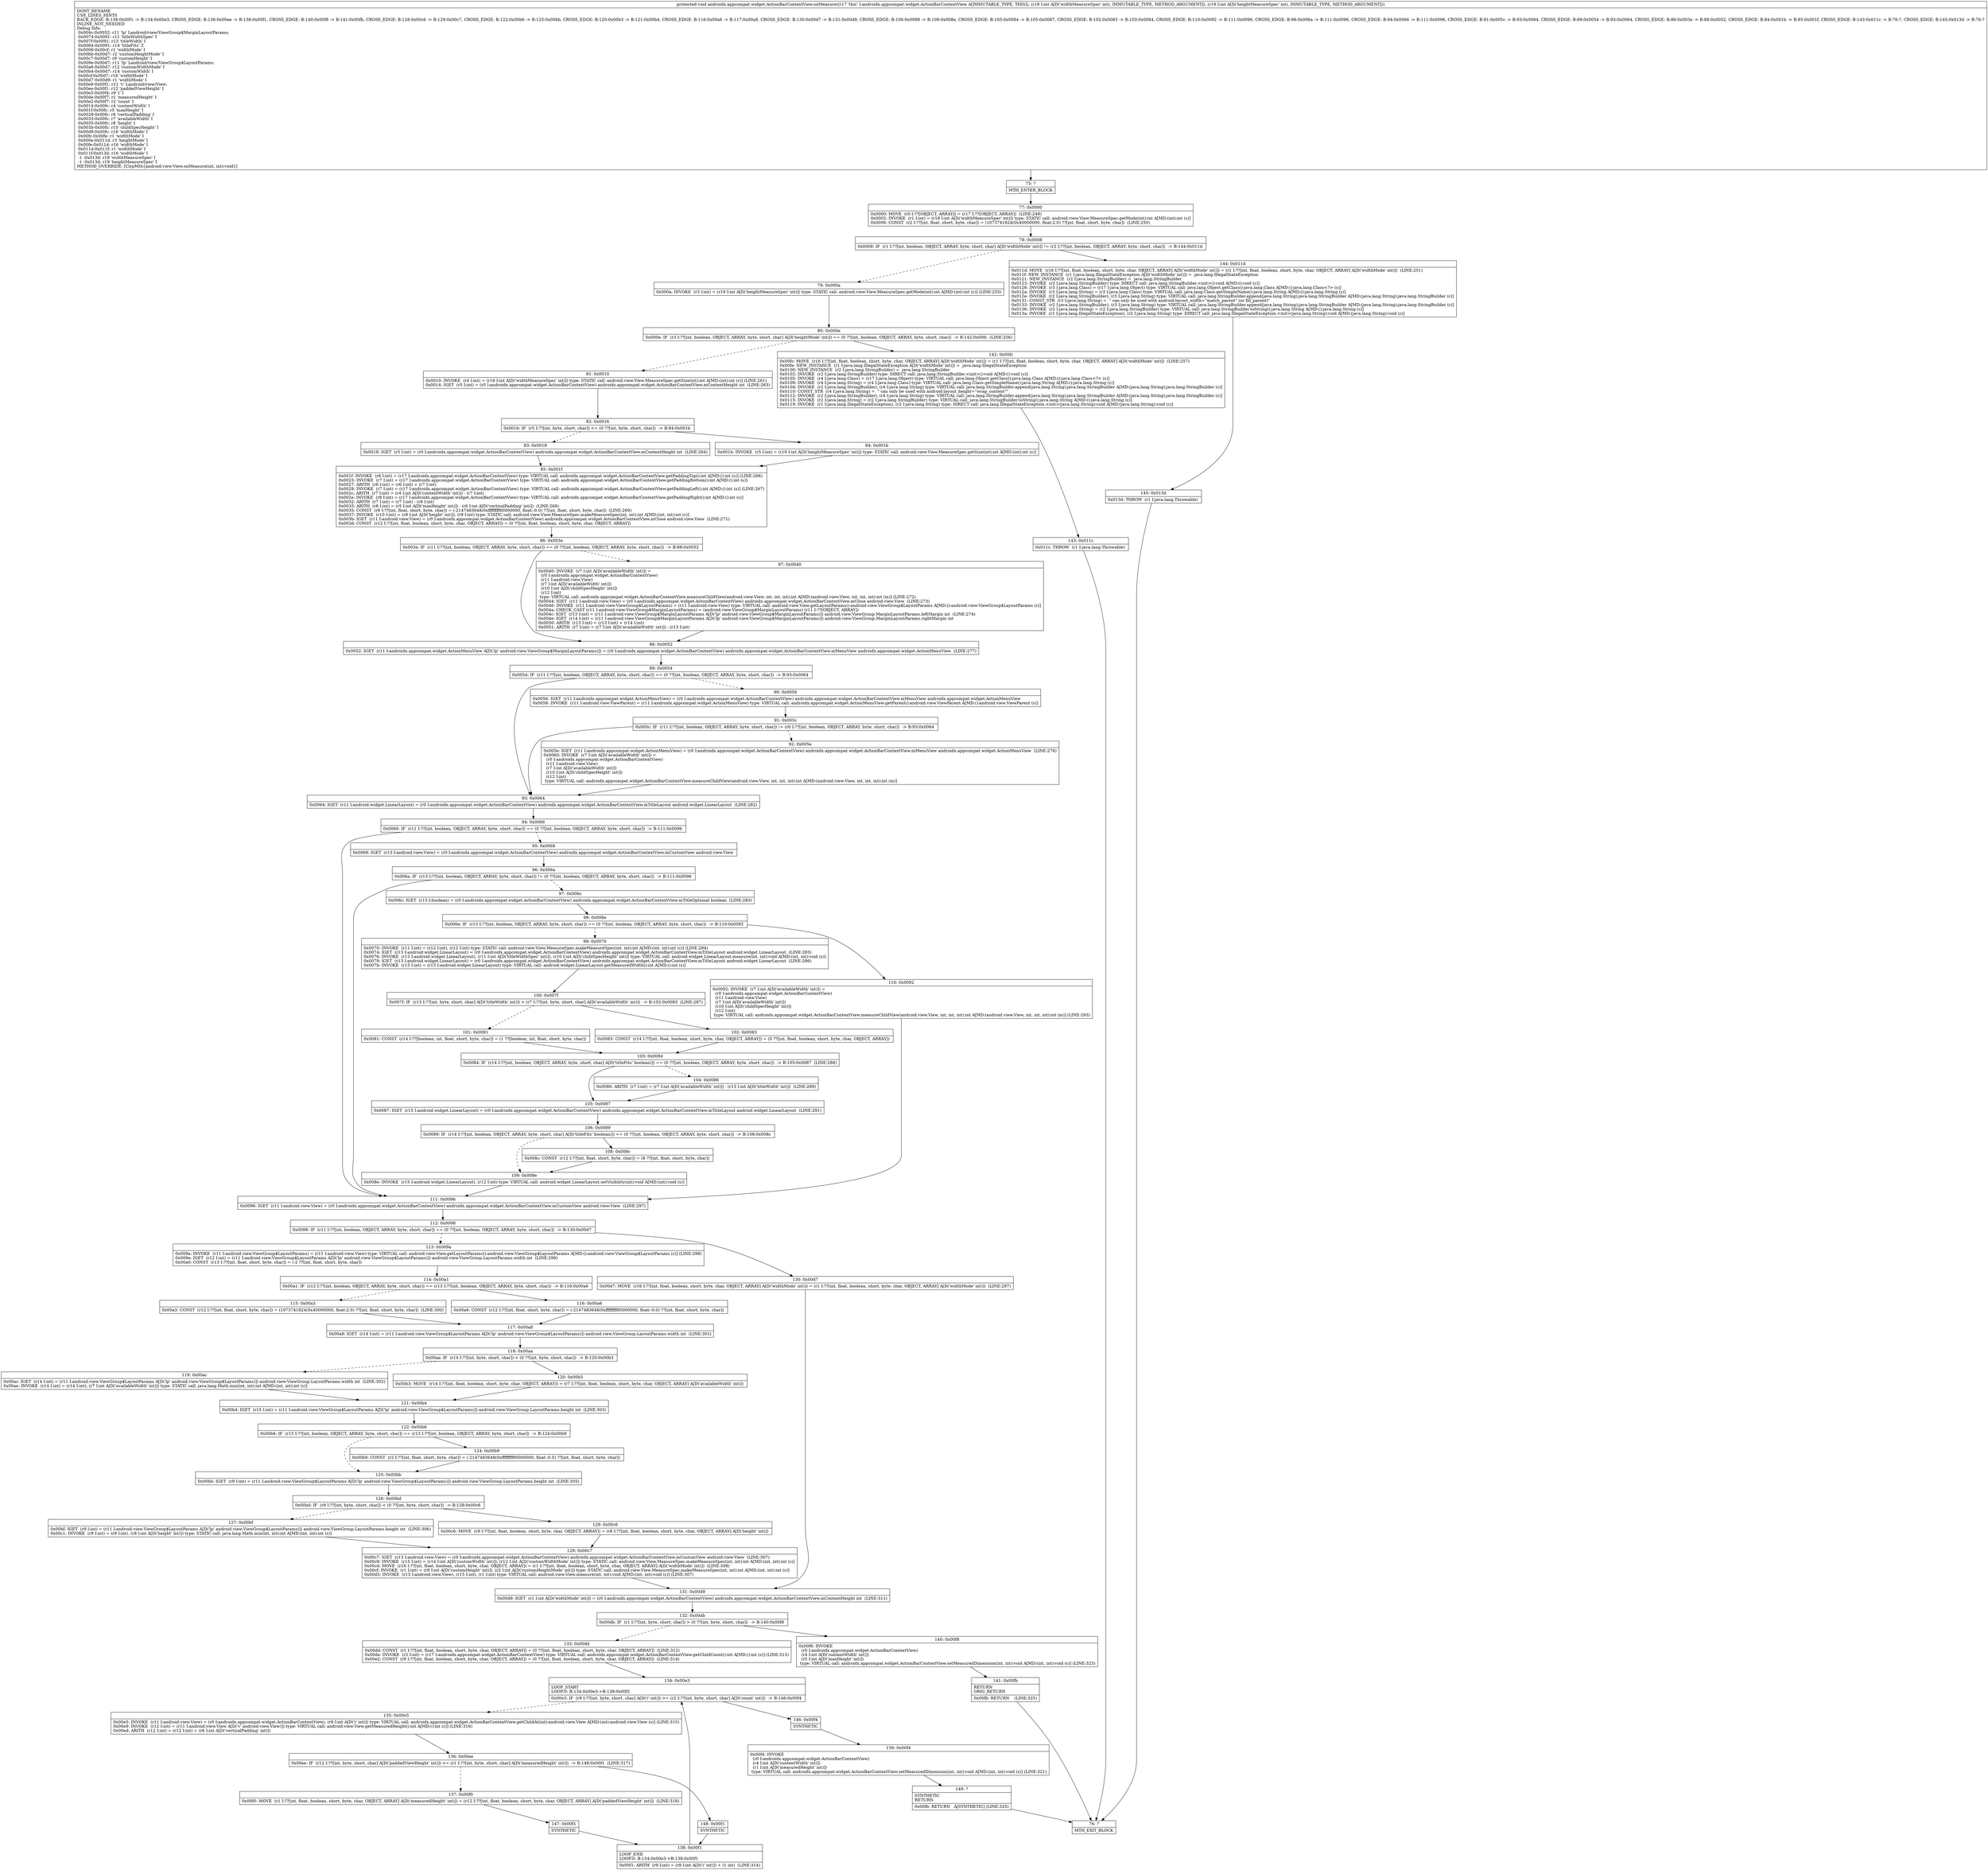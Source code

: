 digraph "CFG forandroidx.appcompat.widget.ActionBarContextView.onMeasure(II)V" {
Node_75 [shape=record,label="{75\:\ ?|MTH_ENTER_BLOCK\l}"];
Node_77 [shape=record,label="{77\:\ 0x0000|0x0000: MOVE  (r0 I:??[OBJECT, ARRAY]) = (r17 I:??[OBJECT, ARRAY])  (LINE:249)\l0x0002: INVOKE  (r1 I:int) = (r18 I:int A[D('widthMeasureSpec' int)]) type: STATIC call: android.view.View.MeasureSpec.getMode(int):int A[MD:(int):int (c)]\l0x0006: CONST  (r2 I:??[int, float, short, byte, char]) = (1073741824(0x40000000, float:2.0) ??[int, float, short, byte, char])  (LINE:250)\l}"];
Node_78 [shape=record,label="{78\:\ 0x0008|0x0008: IF  (r1 I:??[int, boolean, OBJECT, ARRAY, byte, short, char] A[D('widthMode' int)]) != (r2 I:??[int, boolean, OBJECT, ARRAY, byte, short, char])  \-\> B:144:0x011d \l}"];
Node_79 [shape=record,label="{79\:\ 0x000a|0x000a: INVOKE  (r3 I:int) = (r19 I:int A[D('heightMeasureSpec' int)]) type: STATIC call: android.view.View.MeasureSpec.getMode(int):int A[MD:(int):int (c)] (LINE:255)\l}"];
Node_80 [shape=record,label="{80\:\ 0x000e|0x000e: IF  (r3 I:??[int, boolean, OBJECT, ARRAY, byte, short, char] A[D('heightMode' int)]) == (0 ??[int, boolean, OBJECT, ARRAY, byte, short, char])  \-\> B:142:0x00fc  (LINE:256)\l}"];
Node_81 [shape=record,label="{81\:\ 0x0010|0x0010: INVOKE  (r4 I:int) = (r18 I:int A[D('widthMeasureSpec' int)]) type: STATIC call: android.view.View.MeasureSpec.getSize(int):int A[MD:(int):int (c)] (LINE:261)\l0x0014: IGET  (r5 I:int) = (r0 I:androidx.appcompat.widget.ActionBarContextView) androidx.appcompat.widget.ActionBarContextView.mContentHeight int  (LINE:263)\l}"];
Node_82 [shape=record,label="{82\:\ 0x0016|0x0016: IF  (r5 I:??[int, byte, short, char]) \<= (0 ??[int, byte, short, char])  \-\> B:84:0x001b \l}"];
Node_83 [shape=record,label="{83\:\ 0x0018|0x0018: IGET  (r5 I:int) = (r0 I:androidx.appcompat.widget.ActionBarContextView) androidx.appcompat.widget.ActionBarContextView.mContentHeight int  (LINE:264)\l}"];
Node_85 [shape=record,label="{85\:\ 0x001f|0x001f: INVOKE  (r6 I:int) = (r17 I:androidx.appcompat.widget.ActionBarContextView) type: VIRTUAL call: androidx.appcompat.widget.ActionBarContextView.getPaddingTop():int A[MD:():int (s)] (LINE:266)\l0x0023: INVOKE  (r7 I:int) = (r17 I:androidx.appcompat.widget.ActionBarContextView) type: VIRTUAL call: androidx.appcompat.widget.ActionBarContextView.getPaddingBottom():int A[MD:():int (s)]\l0x0027: ARITH  (r6 I:int) = (r6 I:int) + (r7 I:int) \l0x0028: INVOKE  (r7 I:int) = (r17 I:androidx.appcompat.widget.ActionBarContextView) type: VIRTUAL call: androidx.appcompat.widget.ActionBarContextView.getPaddingLeft():int A[MD:():int (s)] (LINE:267)\l0x002c: ARITH  (r7 I:int) = (r4 I:int A[D('contentWidth' int)]) \- (r7 I:int) \l0x002e: INVOKE  (r8 I:int) = (r17 I:androidx.appcompat.widget.ActionBarContextView) type: VIRTUAL call: androidx.appcompat.widget.ActionBarContextView.getPaddingRight():int A[MD:():int (s)]\l0x0032: ARITH  (r7 I:int) = (r7 I:int) \- (r8 I:int) \l0x0033: ARITH  (r8 I:int) = (r5 I:int A[D('maxHeight' int)]) \- (r6 I:int A[D('verticalPadding' int)])  (LINE:268)\l0x0035: CONST  (r9 I:??[int, float, short, byte, char]) = (\-2147483648(0xffffffff80000000, float:\-0.0) ??[int, float, short, byte, char])  (LINE:269)\l0x0037: INVOKE  (r10 I:int) = (r8 I:int A[D('height' int)]), (r9 I:int) type: STATIC call: android.view.View.MeasureSpec.makeMeasureSpec(int, int):int A[MD:(int, int):int (c)]\l0x003b: IGET  (r11 I:android.view.View) = (r0 I:androidx.appcompat.widget.ActionBarContextView) androidx.appcompat.widget.ActionBarContextView.mClose android.view.View  (LINE:271)\l0x003d: CONST  (r12 I:??[int, float, boolean, short, byte, char, OBJECT, ARRAY]) = (0 ??[int, float, boolean, short, byte, char, OBJECT, ARRAY]) \l}"];
Node_86 [shape=record,label="{86\:\ 0x003e|0x003e: IF  (r11 I:??[int, boolean, OBJECT, ARRAY, byte, short, char]) == (0 ??[int, boolean, OBJECT, ARRAY, byte, short, char])  \-\> B:88:0x0052 \l}"];
Node_87 [shape=record,label="{87\:\ 0x0040|0x0040: INVOKE  (r7 I:int A[D('availableWidth' int)]) = \l  (r0 I:androidx.appcompat.widget.ActionBarContextView)\l  (r11 I:android.view.View)\l  (r7 I:int A[D('availableWidth' int)])\l  (r10 I:int A[D('childSpecHeight' int)])\l  (r12 I:int)\l type: VIRTUAL call: androidx.appcompat.widget.ActionBarContextView.measureChildView(android.view.View, int, int, int):int A[MD:(android.view.View, int, int, int):int (m)] (LINE:272)\l0x0044: IGET  (r11 I:android.view.View) = (r0 I:androidx.appcompat.widget.ActionBarContextView) androidx.appcompat.widget.ActionBarContextView.mClose android.view.View  (LINE:273)\l0x0046: INVOKE  (r11 I:android.view.ViewGroup$LayoutParams) = (r11 I:android.view.View) type: VIRTUAL call: android.view.View.getLayoutParams():android.view.ViewGroup$LayoutParams A[MD:():android.view.ViewGroup$LayoutParams (c)]\l0x004a: CHECK_CAST (r11 I:android.view.ViewGroup$MarginLayoutParams) = (android.view.ViewGroup$MarginLayoutParams) (r11 I:??[OBJECT, ARRAY]) \l0x004c: IGET  (r13 I:int) = (r11 I:android.view.ViewGroup$MarginLayoutParams A[D('lp' android.view.ViewGroup$MarginLayoutParams)]) android.view.ViewGroup.MarginLayoutParams.leftMargin int  (LINE:274)\l0x004e: IGET  (r14 I:int) = (r11 I:android.view.ViewGroup$MarginLayoutParams A[D('lp' android.view.ViewGroup$MarginLayoutParams)]) android.view.ViewGroup.MarginLayoutParams.rightMargin int \l0x0050: ARITH  (r13 I:int) = (r13 I:int) + (r14 I:int) \l0x0051: ARITH  (r7 I:int) = (r7 I:int A[D('availableWidth' int)]) \- (r13 I:int) \l}"];
Node_88 [shape=record,label="{88\:\ 0x0052|0x0052: IGET  (r11 I:androidx.appcompat.widget.ActionMenuView A[D('lp' android.view.ViewGroup$MarginLayoutParams)]) = (r0 I:androidx.appcompat.widget.ActionBarContextView) androidx.appcompat.widget.ActionBarContextView.mMenuView androidx.appcompat.widget.ActionMenuView  (LINE:277)\l}"];
Node_89 [shape=record,label="{89\:\ 0x0054|0x0054: IF  (r11 I:??[int, boolean, OBJECT, ARRAY, byte, short, char]) == (0 ??[int, boolean, OBJECT, ARRAY, byte, short, char])  \-\> B:93:0x0064 \l}"];
Node_90 [shape=record,label="{90\:\ 0x0056|0x0056: IGET  (r11 I:androidx.appcompat.widget.ActionMenuView) = (r0 I:androidx.appcompat.widget.ActionBarContextView) androidx.appcompat.widget.ActionBarContextView.mMenuView androidx.appcompat.widget.ActionMenuView \l0x0058: INVOKE  (r11 I:android.view.ViewParent) = (r11 I:androidx.appcompat.widget.ActionMenuView) type: VIRTUAL call: androidx.appcompat.widget.ActionMenuView.getParent():android.view.ViewParent A[MD:():android.view.ViewParent (s)]\l}"];
Node_91 [shape=record,label="{91\:\ 0x005c|0x005c: IF  (r11 I:??[int, boolean, OBJECT, ARRAY, byte, short, char]) != (r0 I:??[int, boolean, OBJECT, ARRAY, byte, short, char])  \-\> B:93:0x0064 \l}"];
Node_92 [shape=record,label="{92\:\ 0x005e|0x005e: IGET  (r11 I:androidx.appcompat.widget.ActionMenuView) = (r0 I:androidx.appcompat.widget.ActionBarContextView) androidx.appcompat.widget.ActionBarContextView.mMenuView androidx.appcompat.widget.ActionMenuView  (LINE:278)\l0x0060: INVOKE  (r7 I:int A[D('availableWidth' int)]) = \l  (r0 I:androidx.appcompat.widget.ActionBarContextView)\l  (r11 I:android.view.View)\l  (r7 I:int A[D('availableWidth' int)])\l  (r10 I:int A[D('childSpecHeight' int)])\l  (r12 I:int)\l type: VIRTUAL call: androidx.appcompat.widget.ActionBarContextView.measureChildView(android.view.View, int, int, int):int A[MD:(android.view.View, int, int, int):int (m)]\l}"];
Node_93 [shape=record,label="{93\:\ 0x0064|0x0064: IGET  (r11 I:android.widget.LinearLayout) = (r0 I:androidx.appcompat.widget.ActionBarContextView) androidx.appcompat.widget.ActionBarContextView.mTitleLayout android.widget.LinearLayout  (LINE:282)\l}"];
Node_94 [shape=record,label="{94\:\ 0x0066|0x0066: IF  (r11 I:??[int, boolean, OBJECT, ARRAY, byte, short, char]) == (0 ??[int, boolean, OBJECT, ARRAY, byte, short, char])  \-\> B:111:0x0096 \l}"];
Node_95 [shape=record,label="{95\:\ 0x0068|0x0068: IGET  (r13 I:android.view.View) = (r0 I:androidx.appcompat.widget.ActionBarContextView) androidx.appcompat.widget.ActionBarContextView.mCustomView android.view.View \l}"];
Node_96 [shape=record,label="{96\:\ 0x006a|0x006a: IF  (r13 I:??[int, boolean, OBJECT, ARRAY, byte, short, char]) != (0 ??[int, boolean, OBJECT, ARRAY, byte, short, char])  \-\> B:111:0x0096 \l}"];
Node_97 [shape=record,label="{97\:\ 0x006c|0x006c: IGET  (r13 I:boolean) = (r0 I:androidx.appcompat.widget.ActionBarContextView) androidx.appcompat.widget.ActionBarContextView.mTitleOptional boolean  (LINE:283)\l}"];
Node_98 [shape=record,label="{98\:\ 0x006e|0x006e: IF  (r13 I:??[int, boolean, OBJECT, ARRAY, byte, short, char]) == (0 ??[int, boolean, OBJECT, ARRAY, byte, short, char])  \-\> B:110:0x0092 \l}"];
Node_99 [shape=record,label="{99\:\ 0x0070|0x0070: INVOKE  (r11 I:int) = (r12 I:int), (r12 I:int) type: STATIC call: android.view.View.MeasureSpec.makeMeasureSpec(int, int):int A[MD:(int, int):int (c)] (LINE:284)\l0x0074: IGET  (r13 I:android.widget.LinearLayout) = (r0 I:androidx.appcompat.widget.ActionBarContextView) androidx.appcompat.widget.ActionBarContextView.mTitleLayout android.widget.LinearLayout  (LINE:285)\l0x0076: INVOKE  (r13 I:android.widget.LinearLayout), (r11 I:int A[D('titleWidthSpec' int)]), (r10 I:int A[D('childSpecHeight' int)]) type: VIRTUAL call: android.widget.LinearLayout.measure(int, int):void A[MD:(int, int):void (s)]\l0x0079: IGET  (r13 I:android.widget.LinearLayout) = (r0 I:androidx.appcompat.widget.ActionBarContextView) androidx.appcompat.widget.ActionBarContextView.mTitleLayout android.widget.LinearLayout  (LINE:286)\l0x007b: INVOKE  (r13 I:int) = (r13 I:android.widget.LinearLayout) type: VIRTUAL call: android.widget.LinearLayout.getMeasuredWidth():int A[MD:():int (s)]\l}"];
Node_100 [shape=record,label="{100\:\ 0x007f|0x007f: IF  (r13 I:??[int, byte, short, char] A[D('titleWidth' int)]) \> (r7 I:??[int, byte, short, char] A[D('availableWidth' int)])  \-\> B:102:0x0083  (LINE:287)\l}"];
Node_101 [shape=record,label="{101\:\ 0x0081|0x0081: CONST  (r14 I:??[boolean, int, float, short, byte, char]) = (1 ??[boolean, int, float, short, byte, char]) \l}"];
Node_103 [shape=record,label="{103\:\ 0x0084|0x0084: IF  (r14 I:??[int, boolean, OBJECT, ARRAY, byte, short, char] A[D('titleFits' boolean)]) == (0 ??[int, boolean, OBJECT, ARRAY, byte, short, char])  \-\> B:105:0x0087  (LINE:288)\l}"];
Node_104 [shape=record,label="{104\:\ 0x0086|0x0086: ARITH  (r7 I:int) = (r7 I:int A[D('availableWidth' int)]) \- (r13 I:int A[D('titleWidth' int)])  (LINE:289)\l}"];
Node_105 [shape=record,label="{105\:\ 0x0087|0x0087: IGET  (r15 I:android.widget.LinearLayout) = (r0 I:androidx.appcompat.widget.ActionBarContextView) androidx.appcompat.widget.ActionBarContextView.mTitleLayout android.widget.LinearLayout  (LINE:291)\l}"];
Node_106 [shape=record,label="{106\:\ 0x0089|0x0089: IF  (r14 I:??[int, boolean, OBJECT, ARRAY, byte, short, char] A[D('titleFits' boolean)]) == (0 ??[int, boolean, OBJECT, ARRAY, byte, short, char])  \-\> B:108:0x008c \l}"];
Node_108 [shape=record,label="{108\:\ 0x008c|0x008c: CONST  (r12 I:??[int, float, short, byte, char]) = (8 ??[int, float, short, byte, char]) \l}"];
Node_109 [shape=record,label="{109\:\ 0x008e|0x008e: INVOKE  (r15 I:android.widget.LinearLayout), (r12 I:int) type: VIRTUAL call: android.widget.LinearLayout.setVisibility(int):void A[MD:(int):void (s)]\l}"];
Node_102 [shape=record,label="{102\:\ 0x0083|0x0083: CONST  (r14 I:??[int, float, boolean, short, byte, char, OBJECT, ARRAY]) = (0 ??[int, float, boolean, short, byte, char, OBJECT, ARRAY]) \l}"];
Node_110 [shape=record,label="{110\:\ 0x0092|0x0092: INVOKE  (r7 I:int A[D('availableWidth' int)]) = \l  (r0 I:androidx.appcompat.widget.ActionBarContextView)\l  (r11 I:android.view.View)\l  (r7 I:int A[D('availableWidth' int)])\l  (r10 I:int A[D('childSpecHeight' int)])\l  (r12 I:int)\l type: VIRTUAL call: androidx.appcompat.widget.ActionBarContextView.measureChildView(android.view.View, int, int, int):int A[MD:(android.view.View, int, int, int):int (m)] (LINE:293)\l}"];
Node_111 [shape=record,label="{111\:\ 0x0096|0x0096: IGET  (r11 I:android.view.View) = (r0 I:androidx.appcompat.widget.ActionBarContextView) androidx.appcompat.widget.ActionBarContextView.mCustomView android.view.View  (LINE:297)\l}"];
Node_112 [shape=record,label="{112\:\ 0x0098|0x0098: IF  (r11 I:??[int, boolean, OBJECT, ARRAY, byte, short, char]) == (0 ??[int, boolean, OBJECT, ARRAY, byte, short, char])  \-\> B:130:0x00d7 \l}"];
Node_113 [shape=record,label="{113\:\ 0x009a|0x009a: INVOKE  (r11 I:android.view.ViewGroup$LayoutParams) = (r11 I:android.view.View) type: VIRTUAL call: android.view.View.getLayoutParams():android.view.ViewGroup$LayoutParams A[MD:():android.view.ViewGroup$LayoutParams (c)] (LINE:298)\l0x009e: IGET  (r12 I:int) = (r11 I:android.view.ViewGroup$LayoutParams A[D('lp' android.view.ViewGroup$LayoutParams)]) android.view.ViewGroup.LayoutParams.width int  (LINE:299)\l0x00a0: CONST  (r13 I:??[int, float, short, byte, char]) = (\-2 ??[int, float, short, byte, char]) \l}"];
Node_114 [shape=record,label="{114\:\ 0x00a1|0x00a1: IF  (r12 I:??[int, boolean, OBJECT, ARRAY, byte, short, char]) == (r13 I:??[int, boolean, OBJECT, ARRAY, byte, short, char])  \-\> B:116:0x00a6 \l}"];
Node_115 [shape=record,label="{115\:\ 0x00a3|0x00a3: CONST  (r12 I:??[int, float, short, byte, char]) = (1073741824(0x40000000, float:2.0) ??[int, float, short, byte, char])  (LINE:300)\l}"];
Node_117 [shape=record,label="{117\:\ 0x00a8|0x00a8: IGET  (r14 I:int) = (r11 I:android.view.ViewGroup$LayoutParams A[D('lp' android.view.ViewGroup$LayoutParams)]) android.view.ViewGroup.LayoutParams.width int  (LINE:301)\l}"];
Node_118 [shape=record,label="{118\:\ 0x00aa|0x00aa: IF  (r14 I:??[int, byte, short, char]) \< (0 ??[int, byte, short, char])  \-\> B:120:0x00b3 \l}"];
Node_119 [shape=record,label="{119\:\ 0x00ac|0x00ac: IGET  (r14 I:int) = (r11 I:android.view.ViewGroup$LayoutParams A[D('lp' android.view.ViewGroup$LayoutParams)]) android.view.ViewGroup.LayoutParams.width int  (LINE:302)\l0x00ae: INVOKE  (r14 I:int) = (r14 I:int), (r7 I:int A[D('availableWidth' int)]) type: STATIC call: java.lang.Math.min(int, int):int A[MD:(int, int):int (c)]\l}"];
Node_121 [shape=record,label="{121\:\ 0x00b4|0x00b4: IGET  (r15 I:int) = (r11 I:android.view.ViewGroup$LayoutParams A[D('lp' android.view.ViewGroup$LayoutParams)]) android.view.ViewGroup.LayoutParams.height int  (LINE:303)\l}"];
Node_122 [shape=record,label="{122\:\ 0x00b6|0x00b6: IF  (r15 I:??[int, boolean, OBJECT, ARRAY, byte, short, char]) == (r13 I:??[int, boolean, OBJECT, ARRAY, byte, short, char])  \-\> B:124:0x00b9 \l}"];
Node_124 [shape=record,label="{124\:\ 0x00b9|0x00b9: CONST  (r2 I:??[int, float, short, byte, char]) = (\-2147483648(0xffffffff80000000, float:\-0.0) ??[int, float, short, byte, char]) \l}"];
Node_125 [shape=record,label="{125\:\ 0x00bb|0x00bb: IGET  (r9 I:int) = (r11 I:android.view.ViewGroup$LayoutParams A[D('lp' android.view.ViewGroup$LayoutParams)]) android.view.ViewGroup.LayoutParams.height int  (LINE:305)\l}"];
Node_126 [shape=record,label="{126\:\ 0x00bd|0x00bd: IF  (r9 I:??[int, byte, short, char]) \< (0 ??[int, byte, short, char])  \-\> B:128:0x00c6 \l}"];
Node_127 [shape=record,label="{127\:\ 0x00bf|0x00bf: IGET  (r9 I:int) = (r11 I:android.view.ViewGroup$LayoutParams A[D('lp' android.view.ViewGroup$LayoutParams)]) android.view.ViewGroup.LayoutParams.height int  (LINE:306)\l0x00c1: INVOKE  (r9 I:int) = (r9 I:int), (r8 I:int A[D('height' int)]) type: STATIC call: java.lang.Math.min(int, int):int A[MD:(int, int):int (c)]\l}"];
Node_129 [shape=record,label="{129\:\ 0x00c7|0x00c7: IGET  (r13 I:android.view.View) = (r0 I:androidx.appcompat.widget.ActionBarContextView) androidx.appcompat.widget.ActionBarContextView.mCustomView android.view.View  (LINE:307)\l0x00c9: INVOKE  (r15 I:int) = (r14 I:int A[D('customWidth' int)]), (r12 I:int A[D('customWidthMode' int)]) type: STATIC call: android.view.View.MeasureSpec.makeMeasureSpec(int, int):int A[MD:(int, int):int (c)]\l0x00cd: MOVE  (r16 I:??[int, float, boolean, short, byte, char, OBJECT, ARRAY]) = (r1 I:??[int, float, boolean, short, byte, char, OBJECT, ARRAY] A[D('widthMode' int)])  (LINE:308)\l0x00cf: INVOKE  (r1 I:int) = (r9 I:int A[D('customHeight' int)]), (r2 I:int A[D('customHeightMode' int)]) type: STATIC call: android.view.View.MeasureSpec.makeMeasureSpec(int, int):int A[MD:(int, int):int (c)]\l0x00d3: INVOKE  (r13 I:android.view.View), (r15 I:int), (r1 I:int) type: VIRTUAL call: android.view.View.measure(int, int):void A[MD:(int, int):void (c)] (LINE:307)\l}"];
Node_131 [shape=record,label="{131\:\ 0x00d9|0x00d9: IGET  (r1 I:int A[D('widthMode' int)]) = (r0 I:androidx.appcompat.widget.ActionBarContextView) androidx.appcompat.widget.ActionBarContextView.mContentHeight int  (LINE:311)\l}"];
Node_132 [shape=record,label="{132\:\ 0x00db|0x00db: IF  (r1 I:??[int, byte, short, char]) \> (0 ??[int, byte, short, char])  \-\> B:140:0x00f8 \l}"];
Node_133 [shape=record,label="{133\:\ 0x00dd|0x00dd: CONST  (r1 I:??[int, float, boolean, short, byte, char, OBJECT, ARRAY]) = (0 ??[int, float, boolean, short, byte, char, OBJECT, ARRAY])  (LINE:312)\l0x00de: INVOKE  (r2 I:int) = (r17 I:androidx.appcompat.widget.ActionBarContextView) type: VIRTUAL call: androidx.appcompat.widget.ActionBarContextView.getChildCount():int A[MD:():int (s)] (LINE:313)\l0x00e2: CONST  (r9 I:??[int, float, boolean, short, byte, char, OBJECT, ARRAY]) = (0 ??[int, float, boolean, short, byte, char, OBJECT, ARRAY])  (LINE:314)\l}"];
Node_134 [shape=record,label="{134\:\ 0x00e3|LOOP_START\lLOOP:0: B:134:0x00e3\-\>B:138:0x00f1\l|0x00e3: IF  (r9 I:??[int, byte, short, char] A[D('i' int)]) \>= (r2 I:??[int, byte, short, char] A[D('count' int)])  \-\> B:146:0x00f4 \l}"];
Node_135 [shape=record,label="{135\:\ 0x00e5|0x00e5: INVOKE  (r11 I:android.view.View) = (r0 I:androidx.appcompat.widget.ActionBarContextView), (r9 I:int A[D('i' int)]) type: VIRTUAL call: androidx.appcompat.widget.ActionBarContextView.getChildAt(int):android.view.View A[MD:(int):android.view.View (s)] (LINE:315)\l0x00e9: INVOKE  (r12 I:int) = (r11 I:android.view.View A[D('v' android.view.View)]) type: VIRTUAL call: android.view.View.getMeasuredHeight():int A[MD:():int (c)] (LINE:316)\l0x00ed: ARITH  (r12 I:int) = (r12 I:int) + (r6 I:int A[D('verticalPadding' int)]) \l}"];
Node_136 [shape=record,label="{136\:\ 0x00ee|0x00ee: IF  (r12 I:??[int, byte, short, char] A[D('paddedViewHeight' int)]) \<= (r1 I:??[int, byte, short, char] A[D('measuredHeight' int)])  \-\> B:148:0x00f1  (LINE:317)\l}"];
Node_137 [shape=record,label="{137\:\ 0x00f0|0x00f0: MOVE  (r1 I:??[int, float, boolean, short, byte, char, OBJECT, ARRAY] A[D('measuredHeight' int)]) = (r12 I:??[int, float, boolean, short, byte, char, OBJECT, ARRAY] A[D('paddedViewHeight' int)])  (LINE:318)\l}"];
Node_147 [shape=record,label="{147\:\ 0x00f1|SYNTHETIC\l}"];
Node_138 [shape=record,label="{138\:\ 0x00f1|LOOP_END\lLOOP:0: B:134:0x00e3\-\>B:138:0x00f1\l|0x00f1: ARITH  (r9 I:int) = (r9 I:int A[D('i' int)]) + (1 int)  (LINE:314)\l}"];
Node_148 [shape=record,label="{148\:\ 0x00f1|SYNTHETIC\l}"];
Node_146 [shape=record,label="{146\:\ 0x00f4|SYNTHETIC\l}"];
Node_139 [shape=record,label="{139\:\ 0x00f4|0x00f4: INVOKE  \l  (r0 I:androidx.appcompat.widget.ActionBarContextView)\l  (r4 I:int A[D('contentWidth' int)])\l  (r1 I:int A[D('measuredHeight' int)])\l type: VIRTUAL call: androidx.appcompat.widget.ActionBarContextView.setMeasuredDimension(int, int):void A[MD:(int, int):void (s)] (LINE:321)\l}"];
Node_149 [shape=record,label="{149\:\ ?|SYNTHETIC\lRETURN\l|0x00fb: RETURN   A[SYNTHETIC] (LINE:325)\l}"];
Node_76 [shape=record,label="{76\:\ ?|MTH_EXIT_BLOCK\l}"];
Node_140 [shape=record,label="{140\:\ 0x00f8|0x00f8: INVOKE  \l  (r0 I:androidx.appcompat.widget.ActionBarContextView)\l  (r4 I:int A[D('contentWidth' int)])\l  (r5 I:int A[D('maxHeight' int)])\l type: VIRTUAL call: androidx.appcompat.widget.ActionBarContextView.setMeasuredDimension(int, int):void A[MD:(int, int):void (s)] (LINE:323)\l}"];
Node_141 [shape=record,label="{141\:\ 0x00fb|RETURN\lORIG_RETURN\l|0x00fb: RETURN    (LINE:325)\l}"];
Node_128 [shape=record,label="{128\:\ 0x00c6|0x00c6: MOVE  (r9 I:??[int, float, boolean, short, byte, char, OBJECT, ARRAY]) = (r8 I:??[int, float, boolean, short, byte, char, OBJECT, ARRAY] A[D('height' int)]) \l}"];
Node_120 [shape=record,label="{120\:\ 0x00b3|0x00b3: MOVE  (r14 I:??[int, float, boolean, short, byte, char, OBJECT, ARRAY]) = (r7 I:??[int, float, boolean, short, byte, char, OBJECT, ARRAY] A[D('availableWidth' int)]) \l}"];
Node_116 [shape=record,label="{116\:\ 0x00a6|0x00a6: CONST  (r12 I:??[int, float, short, byte, char]) = (\-2147483648(0xffffffff80000000, float:\-0.0) ??[int, float, short, byte, char]) \l}"];
Node_130 [shape=record,label="{130\:\ 0x00d7|0x00d7: MOVE  (r16 I:??[int, float, boolean, short, byte, char, OBJECT, ARRAY] A[D('widthMode' int)]) = (r1 I:??[int, float, boolean, short, byte, char, OBJECT, ARRAY] A[D('widthMode' int)])  (LINE:297)\l}"];
Node_84 [shape=record,label="{84\:\ 0x001b|0x001b: INVOKE  (r5 I:int) = (r19 I:int A[D('heightMeasureSpec' int)]) type: STATIC call: android.view.View.MeasureSpec.getSize(int):int A[MD:(int):int (c)]\l}"];
Node_142 [shape=record,label="{142\:\ 0x00fc|0x00fc: MOVE  (r16 I:??[int, float, boolean, short, byte, char, OBJECT, ARRAY] A[D('widthMode' int)]) = (r1 I:??[int, float, boolean, short, byte, char, OBJECT, ARRAY] A[D('widthMode' int)])  (LINE:257)\l0x00fe: NEW_INSTANCE  (r1 I:java.lang.IllegalStateException A[D('widthMode' int)]) =  java.lang.IllegalStateException \l0x0100: NEW_INSTANCE  (r2 I:java.lang.StringBuilder) =  java.lang.StringBuilder \l0x0102: INVOKE  (r2 I:java.lang.StringBuilder) type: DIRECT call: java.lang.StringBuilder.\<init\>():void A[MD:():void (c)]\l0x0105: INVOKE  (r4 I:java.lang.Class) = (r17 I:java.lang.Object) type: VIRTUAL call: java.lang.Object.getClass():java.lang.Class A[MD:():java.lang.Class\<?\> (c)]\l0x0109: INVOKE  (r4 I:java.lang.String) = (r4 I:java.lang.Class) type: VIRTUAL call: java.lang.Class.getSimpleName():java.lang.String A[MD:():java.lang.String (c)]\l0x010d: INVOKE  (r2 I:java.lang.StringBuilder), (r4 I:java.lang.String) type: VIRTUAL call: java.lang.StringBuilder.append(java.lang.String):java.lang.StringBuilder A[MD:(java.lang.String):java.lang.StringBuilder (c)]\l0x0110: CONST_STR  (r4 I:java.lang.String) =  \" can only be used with android:layout_height=\"wrap_content\"\" \l0x0112: INVOKE  (r2 I:java.lang.StringBuilder), (r4 I:java.lang.String) type: VIRTUAL call: java.lang.StringBuilder.append(java.lang.String):java.lang.StringBuilder A[MD:(java.lang.String):java.lang.StringBuilder (c)]\l0x0115: INVOKE  (r2 I:java.lang.String) = (r2 I:java.lang.StringBuilder) type: VIRTUAL call: java.lang.StringBuilder.toString():java.lang.String A[MD:():java.lang.String (c)]\l0x0119: INVOKE  (r1 I:java.lang.IllegalStateException), (r2 I:java.lang.String) type: DIRECT call: java.lang.IllegalStateException.\<init\>(java.lang.String):void A[MD:(java.lang.String):void (c)]\l}"];
Node_143 [shape=record,label="{143\:\ 0x011c|0x011c: THROW  (r1 I:java.lang.Throwable) \l}"];
Node_144 [shape=record,label="{144\:\ 0x011d|0x011d: MOVE  (r16 I:??[int, float, boolean, short, byte, char, OBJECT, ARRAY] A[D('widthMode' int)]) = (r1 I:??[int, float, boolean, short, byte, char, OBJECT, ARRAY] A[D('widthMode' int)])  (LINE:251)\l0x011f: NEW_INSTANCE  (r1 I:java.lang.IllegalStateException A[D('widthMode' int)]) =  java.lang.IllegalStateException \l0x0121: NEW_INSTANCE  (r2 I:java.lang.StringBuilder) =  java.lang.StringBuilder \l0x0123: INVOKE  (r2 I:java.lang.StringBuilder) type: DIRECT call: java.lang.StringBuilder.\<init\>():void A[MD:():void (c)]\l0x0126: INVOKE  (r3 I:java.lang.Class) = (r17 I:java.lang.Object) type: VIRTUAL call: java.lang.Object.getClass():java.lang.Class A[MD:():java.lang.Class\<?\> (c)]\l0x012a: INVOKE  (r3 I:java.lang.String) = (r3 I:java.lang.Class) type: VIRTUAL call: java.lang.Class.getSimpleName():java.lang.String A[MD:():java.lang.String (c)]\l0x012e: INVOKE  (r2 I:java.lang.StringBuilder), (r3 I:java.lang.String) type: VIRTUAL call: java.lang.StringBuilder.append(java.lang.String):java.lang.StringBuilder A[MD:(java.lang.String):java.lang.StringBuilder (c)]\l0x0131: CONST_STR  (r3 I:java.lang.String) =  \" can only be used with android:layout_width=\"match_parent\" (or fill_parent)\" \l0x0133: INVOKE  (r2 I:java.lang.StringBuilder), (r3 I:java.lang.String) type: VIRTUAL call: java.lang.StringBuilder.append(java.lang.String):java.lang.StringBuilder A[MD:(java.lang.String):java.lang.StringBuilder (c)]\l0x0136: INVOKE  (r2 I:java.lang.String) = (r2 I:java.lang.StringBuilder) type: VIRTUAL call: java.lang.StringBuilder.toString():java.lang.String A[MD:():java.lang.String (c)]\l0x013a: INVOKE  (r1 I:java.lang.IllegalStateException), (r2 I:java.lang.String) type: DIRECT call: java.lang.IllegalStateException.\<init\>(java.lang.String):void A[MD:(java.lang.String):void (c)]\l}"];
Node_145 [shape=record,label="{145\:\ 0x013d|0x013d: THROW  (r1 I:java.lang.Throwable) \l}"];
MethodNode[shape=record,label="{protected void androidx.appcompat.widget.ActionBarContextView.onMeasure((r17 'this' I:androidx.appcompat.widget.ActionBarContextView A[IMMUTABLE_TYPE, THIS]), (r18 I:int A[D('widthMeasureSpec' int), IMMUTABLE_TYPE, METHOD_ARGUMENT]), (r19 I:int A[D('heightMeasureSpec' int), IMMUTABLE_TYPE, METHOD_ARGUMENT]))  | DONT_RENAME\lUSE_LINES_HINTS\lBACK_EDGE: B:138:0x00f1 \-\> B:134:0x00e3, CROSS_EDGE: B:136:0x00ee \-\> B:138:0x00f1, CROSS_EDGE: B:140:0x00f8 \-\> B:141:0x00fb, CROSS_EDGE: B:128:0x00c6 \-\> B:129:0x00c7, CROSS_EDGE: B:122:0x00b6 \-\> B:125:0x00bb, CROSS_EDGE: B:120:0x00b3 \-\> B:121:0x00b4, CROSS_EDGE: B:116:0x00a6 \-\> B:117:0x00a8, CROSS_EDGE: B:130:0x00d7 \-\> B:131:0x00d9, CROSS_EDGE: B:106:0x0089 \-\> B:109:0x008e, CROSS_EDGE: B:103:0x0084 \-\> B:105:0x0087, CROSS_EDGE: B:102:0x0083 \-\> B:103:0x0084, CROSS_EDGE: B:110:0x0092 \-\> B:111:0x0096, CROSS_EDGE: B:96:0x006a \-\> B:111:0x0096, CROSS_EDGE: B:94:0x0066 \-\> B:111:0x0096, CROSS_EDGE: B:91:0x005c \-\> B:93:0x0064, CROSS_EDGE: B:89:0x0054 \-\> B:93:0x0064, CROSS_EDGE: B:86:0x003e \-\> B:88:0x0052, CROSS_EDGE: B:84:0x001b \-\> B:85:0x001f, CROSS_EDGE: B:143:0x011c \-\> B:76:?, CROSS_EDGE: B:145:0x013d \-\> B:76:?\lINLINE_NOT_NEEDED\lDebug Info:\l  0x004c\-0x0052: r11 'lp' Landroid\/view\/ViewGroup$MarginLayoutParams;\l  0x0074\-0x0091: r11 'titleWidthSpec' I\l  0x007f\-0x0091: r13 'titleWidth' I\l  0x0084\-0x0091: r14 'titleFits' Z\l  0x0006\-0x00cf: r1 'widthMode' I\l  0x00bb\-0x00d7: r2 'customHeightMode' I\l  0x00c7\-0x00d7: r9 'customHeight' I\l  0x009e\-0x00d7: r11 'lp' Landroid\/view\/ViewGroup$LayoutParams;\l  0x00a8\-0x00d7: r12 'customWidthMode' I\l  0x00b4\-0x00d7: r14 'customWidth' I\l  0x00cf\-0x00d7: r16 'widthMode' I\l  0x00d7\-0x00d9: r1 'widthMode' I\l  0x00e9\-0x00f1: r11 'v' Landroid\/view\/View;\l  0x00ee\-0x00f1: r12 'paddedViewHeight' I\l  0x00e3\-0x00f4: r9 'i' I\l  0x00de\-0x00f7: r1 'measuredHeight' I\l  0x00e2\-0x00f7: r2 'count' I\l  0x0014\-0x00fc: r4 'contentWidth' I\l  0x001f\-0x00fc: r5 'maxHeight' I\l  0x0028\-0x00fc: r6 'verticalPadding' I\l  0x0033\-0x00fc: r7 'availableWidth' I\l  0x0035\-0x00fc: r8 'height' I\l  0x003b\-0x00fc: r10 'childSpecHeight' I\l  0x00d9\-0x00fc: r16 'widthMode' I\l  0x00fc\-0x00fe: r1 'widthMode' I\l  0x000e\-0x011d: r3 'heightMode' I\l  0x00fe\-0x011d: r16 'widthMode' I\l  0x011d\-0x011f: r1 'widthMode' I\l  0x011f\-0x013d: r16 'widthMode' I\l  \-1 \-0x013d: r18 'widthMeasureSpec' I\l  \-1 \-0x013d: r19 'heightMeasureSpec' I\lMETHOD_OVERRIDE: [ClspMth\{android.view.View.onMeasure(int, int):void\}]\l}"];
MethodNode -> Node_75;Node_75 -> Node_77;
Node_77 -> Node_78;
Node_78 -> Node_79[style=dashed];
Node_78 -> Node_144;
Node_79 -> Node_80;
Node_80 -> Node_81[style=dashed];
Node_80 -> Node_142;
Node_81 -> Node_82;
Node_82 -> Node_83[style=dashed];
Node_82 -> Node_84;
Node_83 -> Node_85;
Node_85 -> Node_86;
Node_86 -> Node_87[style=dashed];
Node_86 -> Node_88;
Node_87 -> Node_88;
Node_88 -> Node_89;
Node_89 -> Node_90[style=dashed];
Node_89 -> Node_93;
Node_90 -> Node_91;
Node_91 -> Node_92[style=dashed];
Node_91 -> Node_93;
Node_92 -> Node_93;
Node_93 -> Node_94;
Node_94 -> Node_95[style=dashed];
Node_94 -> Node_111;
Node_95 -> Node_96;
Node_96 -> Node_97[style=dashed];
Node_96 -> Node_111;
Node_97 -> Node_98;
Node_98 -> Node_99[style=dashed];
Node_98 -> Node_110;
Node_99 -> Node_100;
Node_100 -> Node_101[style=dashed];
Node_100 -> Node_102;
Node_101 -> Node_103;
Node_103 -> Node_104[style=dashed];
Node_103 -> Node_105;
Node_104 -> Node_105;
Node_105 -> Node_106;
Node_106 -> Node_108;
Node_106 -> Node_109[style=dashed];
Node_108 -> Node_109;
Node_109 -> Node_111;
Node_102 -> Node_103;
Node_110 -> Node_111;
Node_111 -> Node_112;
Node_112 -> Node_113[style=dashed];
Node_112 -> Node_130;
Node_113 -> Node_114;
Node_114 -> Node_115[style=dashed];
Node_114 -> Node_116;
Node_115 -> Node_117;
Node_117 -> Node_118;
Node_118 -> Node_119[style=dashed];
Node_118 -> Node_120;
Node_119 -> Node_121;
Node_121 -> Node_122;
Node_122 -> Node_124;
Node_122 -> Node_125[style=dashed];
Node_124 -> Node_125;
Node_125 -> Node_126;
Node_126 -> Node_127[style=dashed];
Node_126 -> Node_128;
Node_127 -> Node_129;
Node_129 -> Node_131;
Node_131 -> Node_132;
Node_132 -> Node_133[style=dashed];
Node_132 -> Node_140;
Node_133 -> Node_134;
Node_134 -> Node_135[style=dashed];
Node_134 -> Node_146;
Node_135 -> Node_136;
Node_136 -> Node_137[style=dashed];
Node_136 -> Node_148;
Node_137 -> Node_147;
Node_147 -> Node_138;
Node_138 -> Node_134;
Node_148 -> Node_138;
Node_146 -> Node_139;
Node_139 -> Node_149;
Node_149 -> Node_76;
Node_140 -> Node_141;
Node_141 -> Node_76;
Node_128 -> Node_129;
Node_120 -> Node_121;
Node_116 -> Node_117;
Node_130 -> Node_131;
Node_84 -> Node_85;
Node_142 -> Node_143;
Node_143 -> Node_76;
Node_144 -> Node_145;
Node_145 -> Node_76;
}

